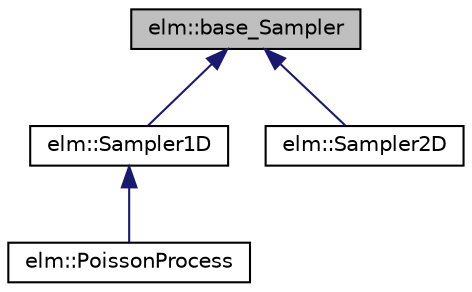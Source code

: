digraph G
{
  edge [fontname="Helvetica",fontsize="10",labelfontname="Helvetica",labelfontsize="10"];
  node [fontname="Helvetica",fontsize="10",shape=record];
  Node1 [label="elm::base_Sampler",height=0.2,width=0.4,color="black", fillcolor="grey75", style="filled" fontcolor="black"];
  Node1 -> Node2 [dir="back",color="midnightblue",fontsize="10",style="solid",fontname="Helvetica"];
  Node2 [label="elm::Sampler1D",height=0.2,width=0.4,color="black", fillcolor="white", style="filled",URL="$classelm_1_1Sampler1D.html",tooltip="class for sampling from 1D PDF"];
  Node2 -> Node3 [dir="back",color="midnightblue",fontsize="10",style="solid",fontname="Helvetica"];
  Node3 [label="elm::PoissonProcess",height=0.2,width=0.4,color="black", fillcolor="white", style="filled",URL="$classelm_1_1PoissonProcess.html",tooltip="Class for simulating f-Hz Poisson process."];
  Node1 -> Node4 [dir="back",color="midnightblue",fontsize="10",style="solid",fontname="Helvetica"];
  Node4 [label="elm::Sampler2D",height=0.2,width=0.4,color="black", fillcolor="white", style="filled",URL="$classelm_1_1Sampler2D.html",tooltip="class for sampling from two-dimensional PDF"];
}
